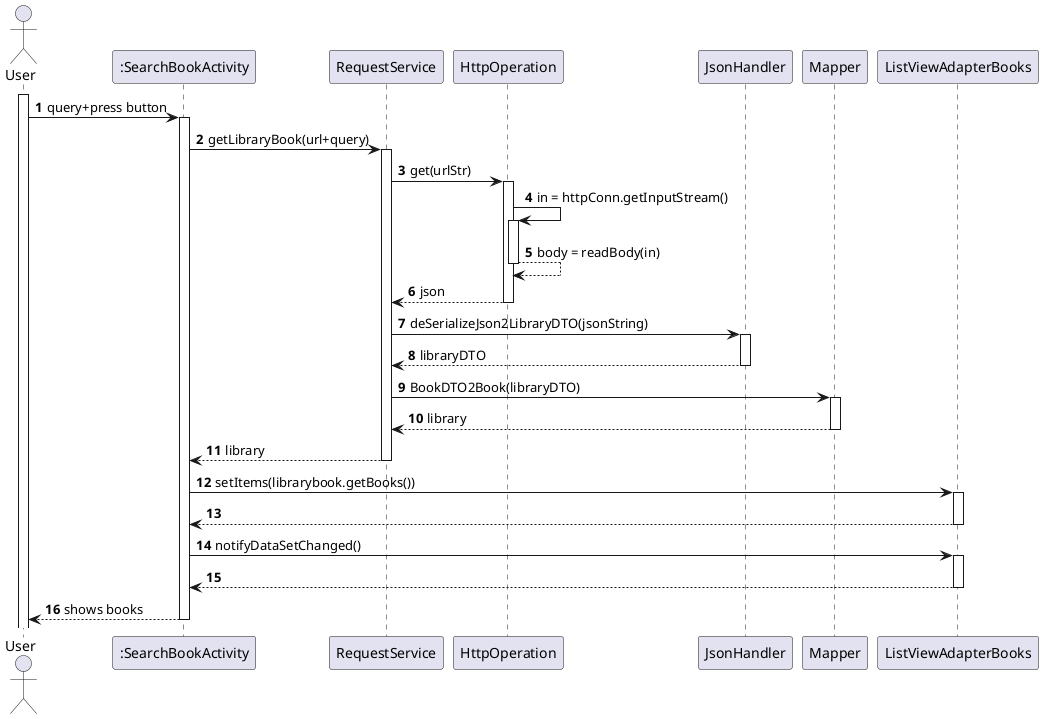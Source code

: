 @startuml
'https://plantuml.com/sequence-diagram
autoactivate on
autonumber

actor "User" as User
participant ":SearchBookActivity" as Activity
participant "RequestService" as Service
participant "HttpOperation" as HTTP
participant "JsonHandler" as JsonHandler
participant "Mapper" as Mapper
participant "ListViewAdapterBooks" as Adapter
activate User

User -> Activity: query+press button
Activity -> Service: getLibraryBook(url+query)
Service -> HTTP: get(urlStr)
HTTP -> HTTP: in = httpConn.getInputStream()
HTTP --> HTTP: body = readBody(in)
HTTP --> Service : json
Service -> JsonHandler : deSerializeJson2LibraryDTO(jsonString)
JsonHandler --> Service: libraryDTO
Service -> Mapper: BookDTO2Book(libraryDTO)
Mapper --> Service :library
Service --> Activity : library
Activity -> Adapter:setItems(librarybook.getBooks())
Adapter--> Activity
Activity -> Adapter:notifyDataSetChanged()
Adapter--> Activity
Activity --> User: shows books
@enduml